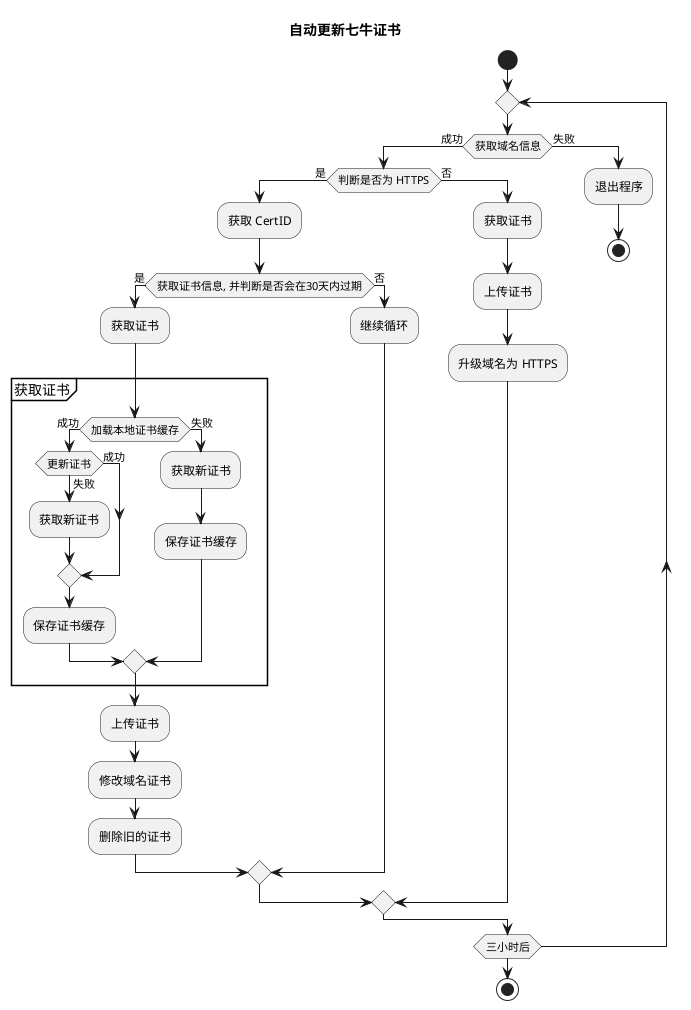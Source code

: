@startuml

title: 自动更新七牛证书
start
repeat
    if (获取域名信息) then (成功)
        if (判断是否为 HTTPS) then (是)
            :获取 CertID;
            if (获取证书信息, 并判断是否会在30天内过期) then (是)
                :获取证书;
                partition 获取证书 {
                    if (加载本地证书缓存) then (成功)
                        if (更新证书) then (失败)
                            :获取新证书;
                        else (成功)
                        endif
                        :保存证书缓存;
                    else (失败)
                        :获取新证书;
                        :保存证书缓存;
                    endif
                }
                :上传证书;
                :修改域名证书;
                :删除旧的证书;
            else (否)
                :继续循环;
            endif
        else (否)
            :获取证书;
            :上传证书;
            :升级域名为 HTTPS;
        endif
    else (失败)
        :退出程序;
        stop
    endif
repeat while (三小时后)
stop

@enduml
